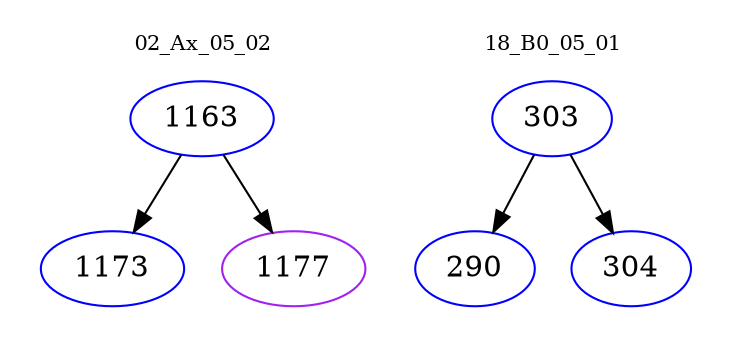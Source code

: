digraph{
subgraph cluster_0 {
color = white
label = "02_Ax_05_02";
fontsize=10;
T0_1163 [label="1163", color="blue"]
T0_1163 -> T0_1173 [color="black"]
T0_1173 [label="1173", color="blue"]
T0_1163 -> T0_1177 [color="black"]
T0_1177 [label="1177", color="purple"]
}
subgraph cluster_1 {
color = white
label = "18_B0_05_01";
fontsize=10;
T1_303 [label="303", color="blue"]
T1_303 -> T1_290 [color="black"]
T1_290 [label="290", color="blue"]
T1_303 -> T1_304 [color="black"]
T1_304 [label="304", color="blue"]
}
}
